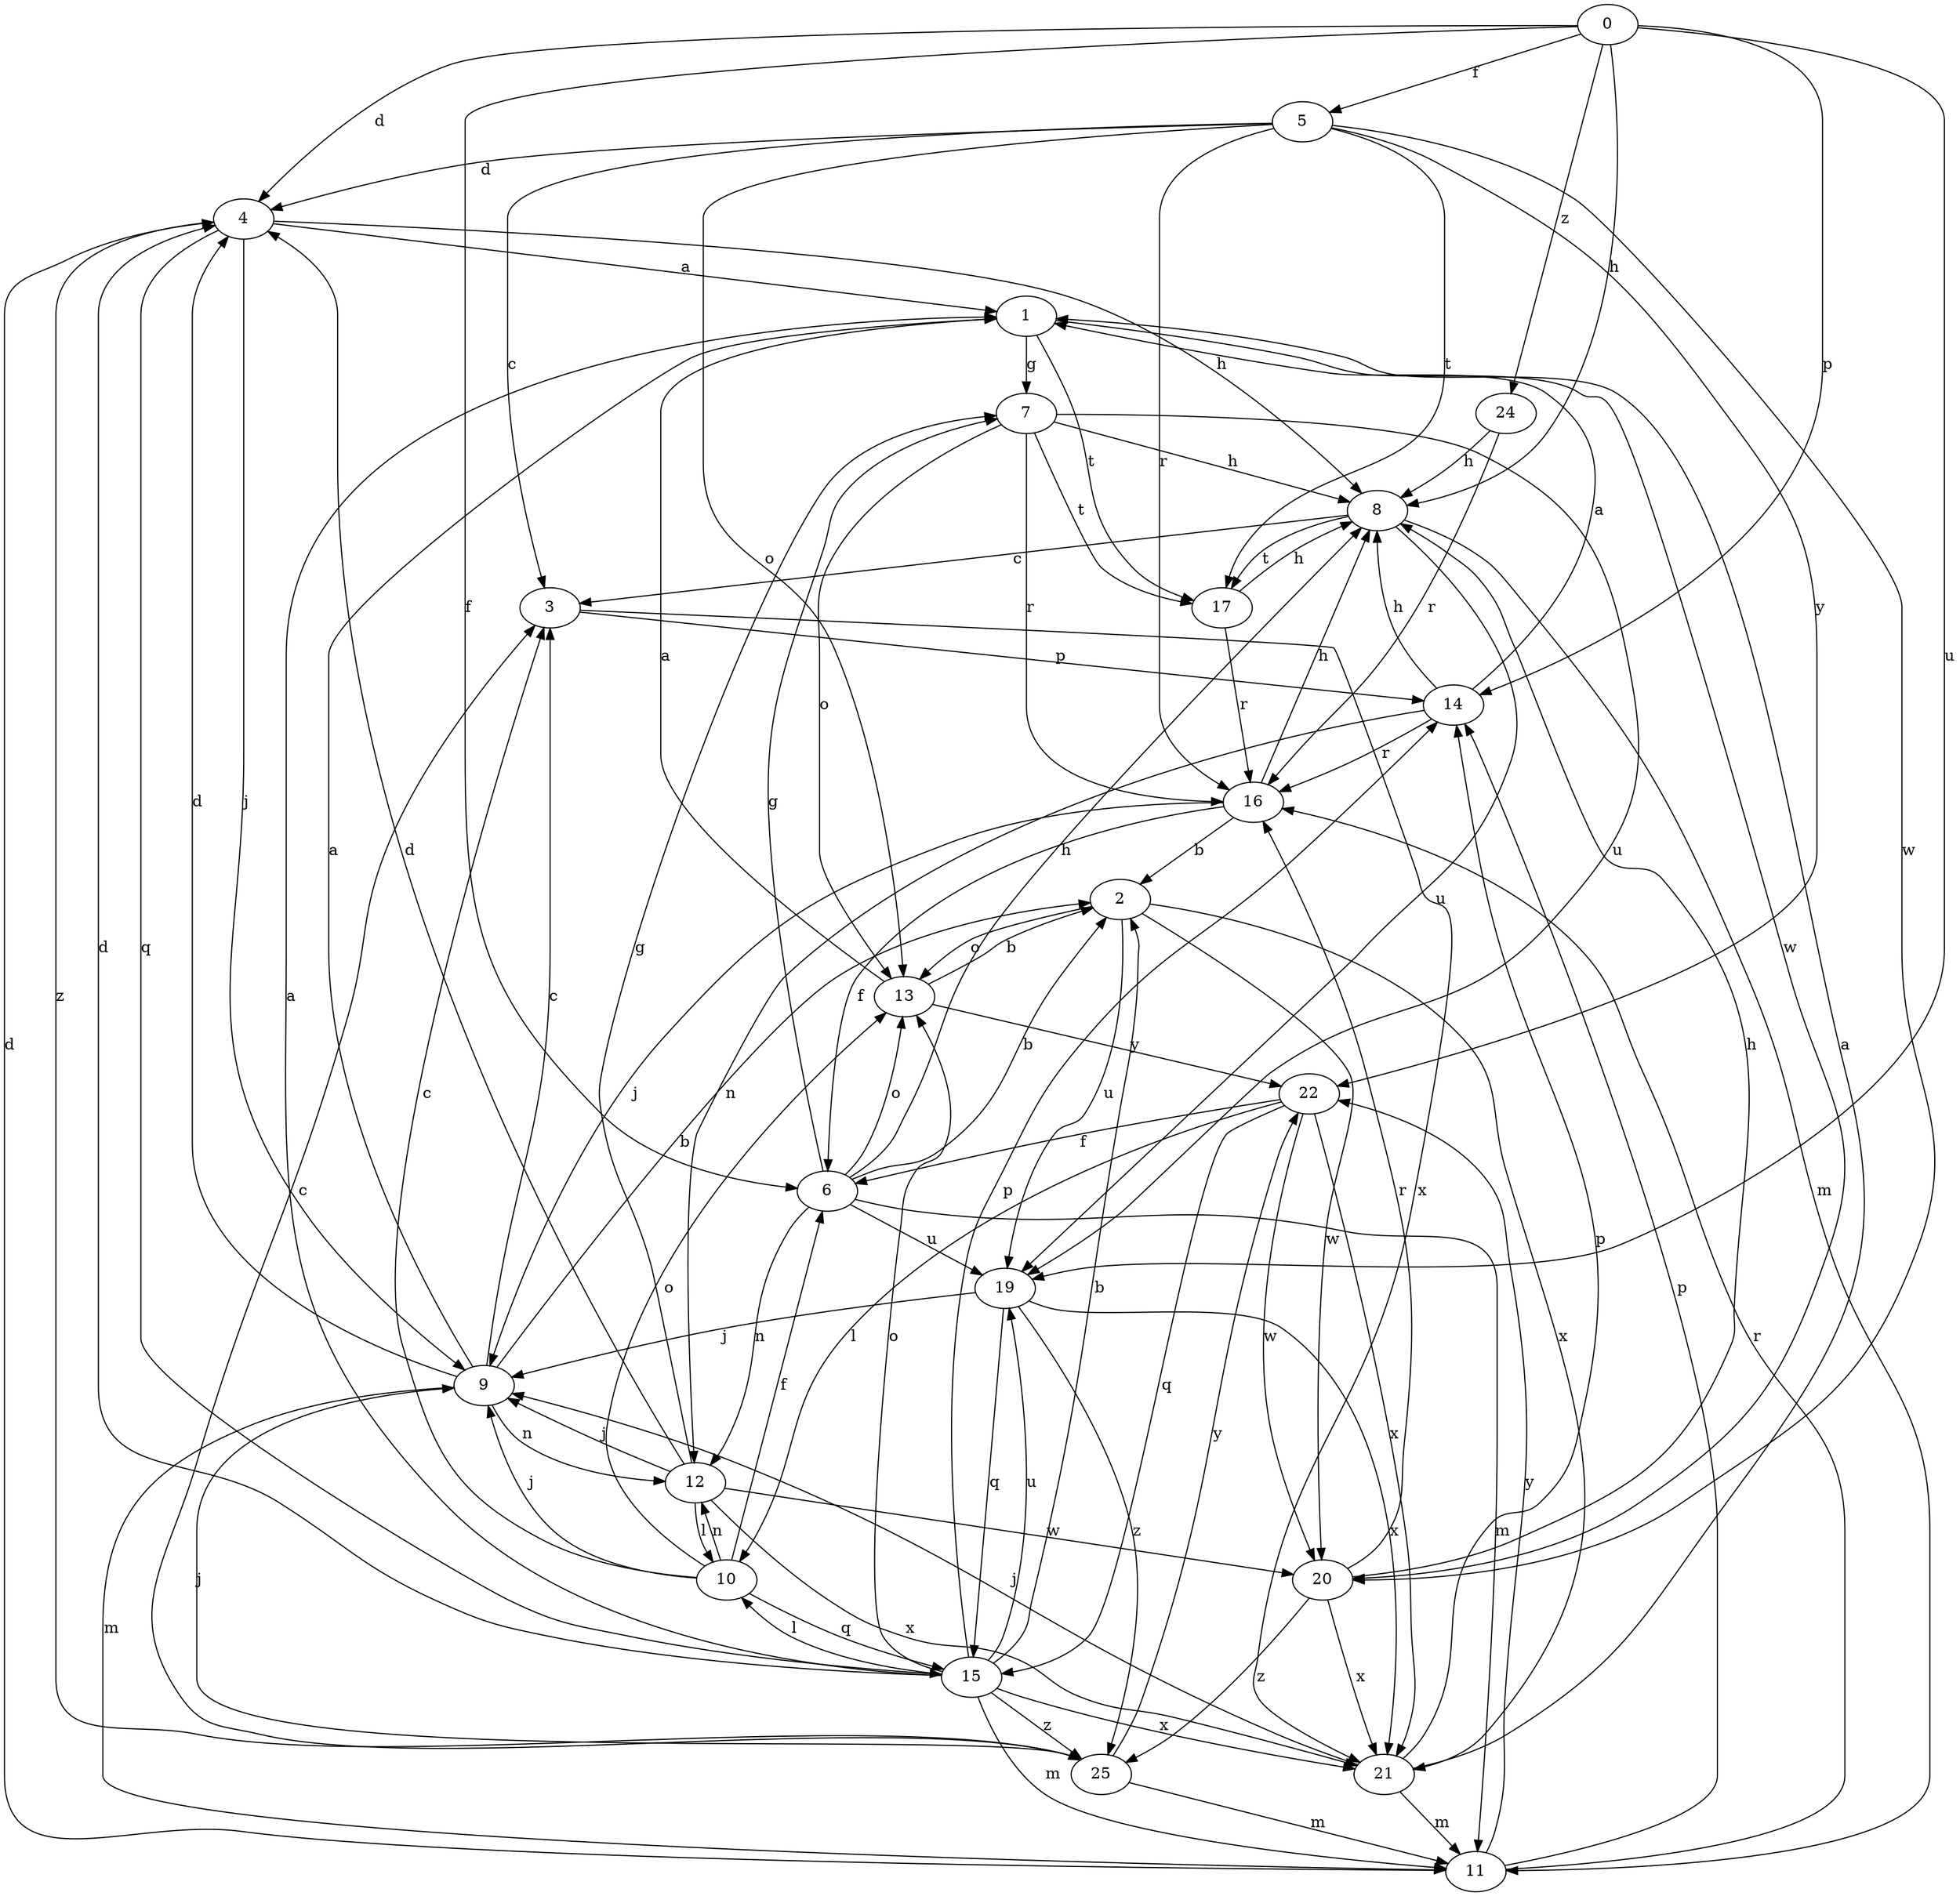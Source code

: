 strict digraph  {
0;
1;
2;
3;
4;
5;
6;
7;
8;
9;
10;
11;
12;
13;
14;
15;
16;
17;
19;
20;
21;
22;
24;
25;
0 -> 4  [label=d];
0 -> 5  [label=f];
0 -> 6  [label=f];
0 -> 8  [label=h];
0 -> 14  [label=p];
0 -> 19  [label=u];
0 -> 24  [label=z];
1 -> 7  [label=g];
1 -> 17  [label=t];
1 -> 20  [label=w];
2 -> 13  [label=o];
2 -> 19  [label=u];
2 -> 20  [label=w];
2 -> 21  [label=x];
3 -> 14  [label=p];
3 -> 21  [label=x];
4 -> 1  [label=a];
4 -> 8  [label=h];
4 -> 9  [label=j];
4 -> 15  [label=q];
4 -> 25  [label=z];
5 -> 3  [label=c];
5 -> 4  [label=d];
5 -> 13  [label=o];
5 -> 16  [label=r];
5 -> 17  [label=t];
5 -> 20  [label=w];
5 -> 22  [label=y];
6 -> 2  [label=b];
6 -> 7  [label=g];
6 -> 8  [label=h];
6 -> 11  [label=m];
6 -> 12  [label=n];
6 -> 13  [label=o];
6 -> 19  [label=u];
7 -> 8  [label=h];
7 -> 13  [label=o];
7 -> 16  [label=r];
7 -> 17  [label=t];
7 -> 19  [label=u];
8 -> 3  [label=c];
8 -> 11  [label=m];
8 -> 17  [label=t];
8 -> 19  [label=u];
9 -> 1  [label=a];
9 -> 2  [label=b];
9 -> 3  [label=c];
9 -> 4  [label=d];
9 -> 11  [label=m];
9 -> 12  [label=n];
10 -> 3  [label=c];
10 -> 6  [label=f];
10 -> 9  [label=j];
10 -> 12  [label=n];
10 -> 13  [label=o];
10 -> 15  [label=q];
11 -> 4  [label=d];
11 -> 14  [label=p];
11 -> 16  [label=r];
11 -> 22  [label=y];
12 -> 4  [label=d];
12 -> 7  [label=g];
12 -> 9  [label=j];
12 -> 10  [label=l];
12 -> 20  [label=w];
12 -> 21  [label=x];
13 -> 1  [label=a];
13 -> 2  [label=b];
13 -> 22  [label=y];
14 -> 1  [label=a];
14 -> 8  [label=h];
14 -> 12  [label=n];
14 -> 16  [label=r];
15 -> 1  [label=a];
15 -> 2  [label=b];
15 -> 4  [label=d];
15 -> 10  [label=l];
15 -> 11  [label=m];
15 -> 13  [label=o];
15 -> 14  [label=p];
15 -> 19  [label=u];
15 -> 21  [label=x];
15 -> 25  [label=z];
16 -> 2  [label=b];
16 -> 6  [label=f];
16 -> 8  [label=h];
16 -> 9  [label=j];
17 -> 8  [label=h];
17 -> 16  [label=r];
19 -> 9  [label=j];
19 -> 15  [label=q];
19 -> 21  [label=x];
19 -> 25  [label=z];
20 -> 8  [label=h];
20 -> 16  [label=r];
20 -> 21  [label=x];
20 -> 25  [label=z];
21 -> 1  [label=a];
21 -> 9  [label=j];
21 -> 11  [label=m];
21 -> 14  [label=p];
22 -> 6  [label=f];
22 -> 10  [label=l];
22 -> 15  [label=q];
22 -> 20  [label=w];
22 -> 21  [label=x];
24 -> 8  [label=h];
24 -> 16  [label=r];
25 -> 3  [label=c];
25 -> 9  [label=j];
25 -> 11  [label=m];
25 -> 22  [label=y];
}
